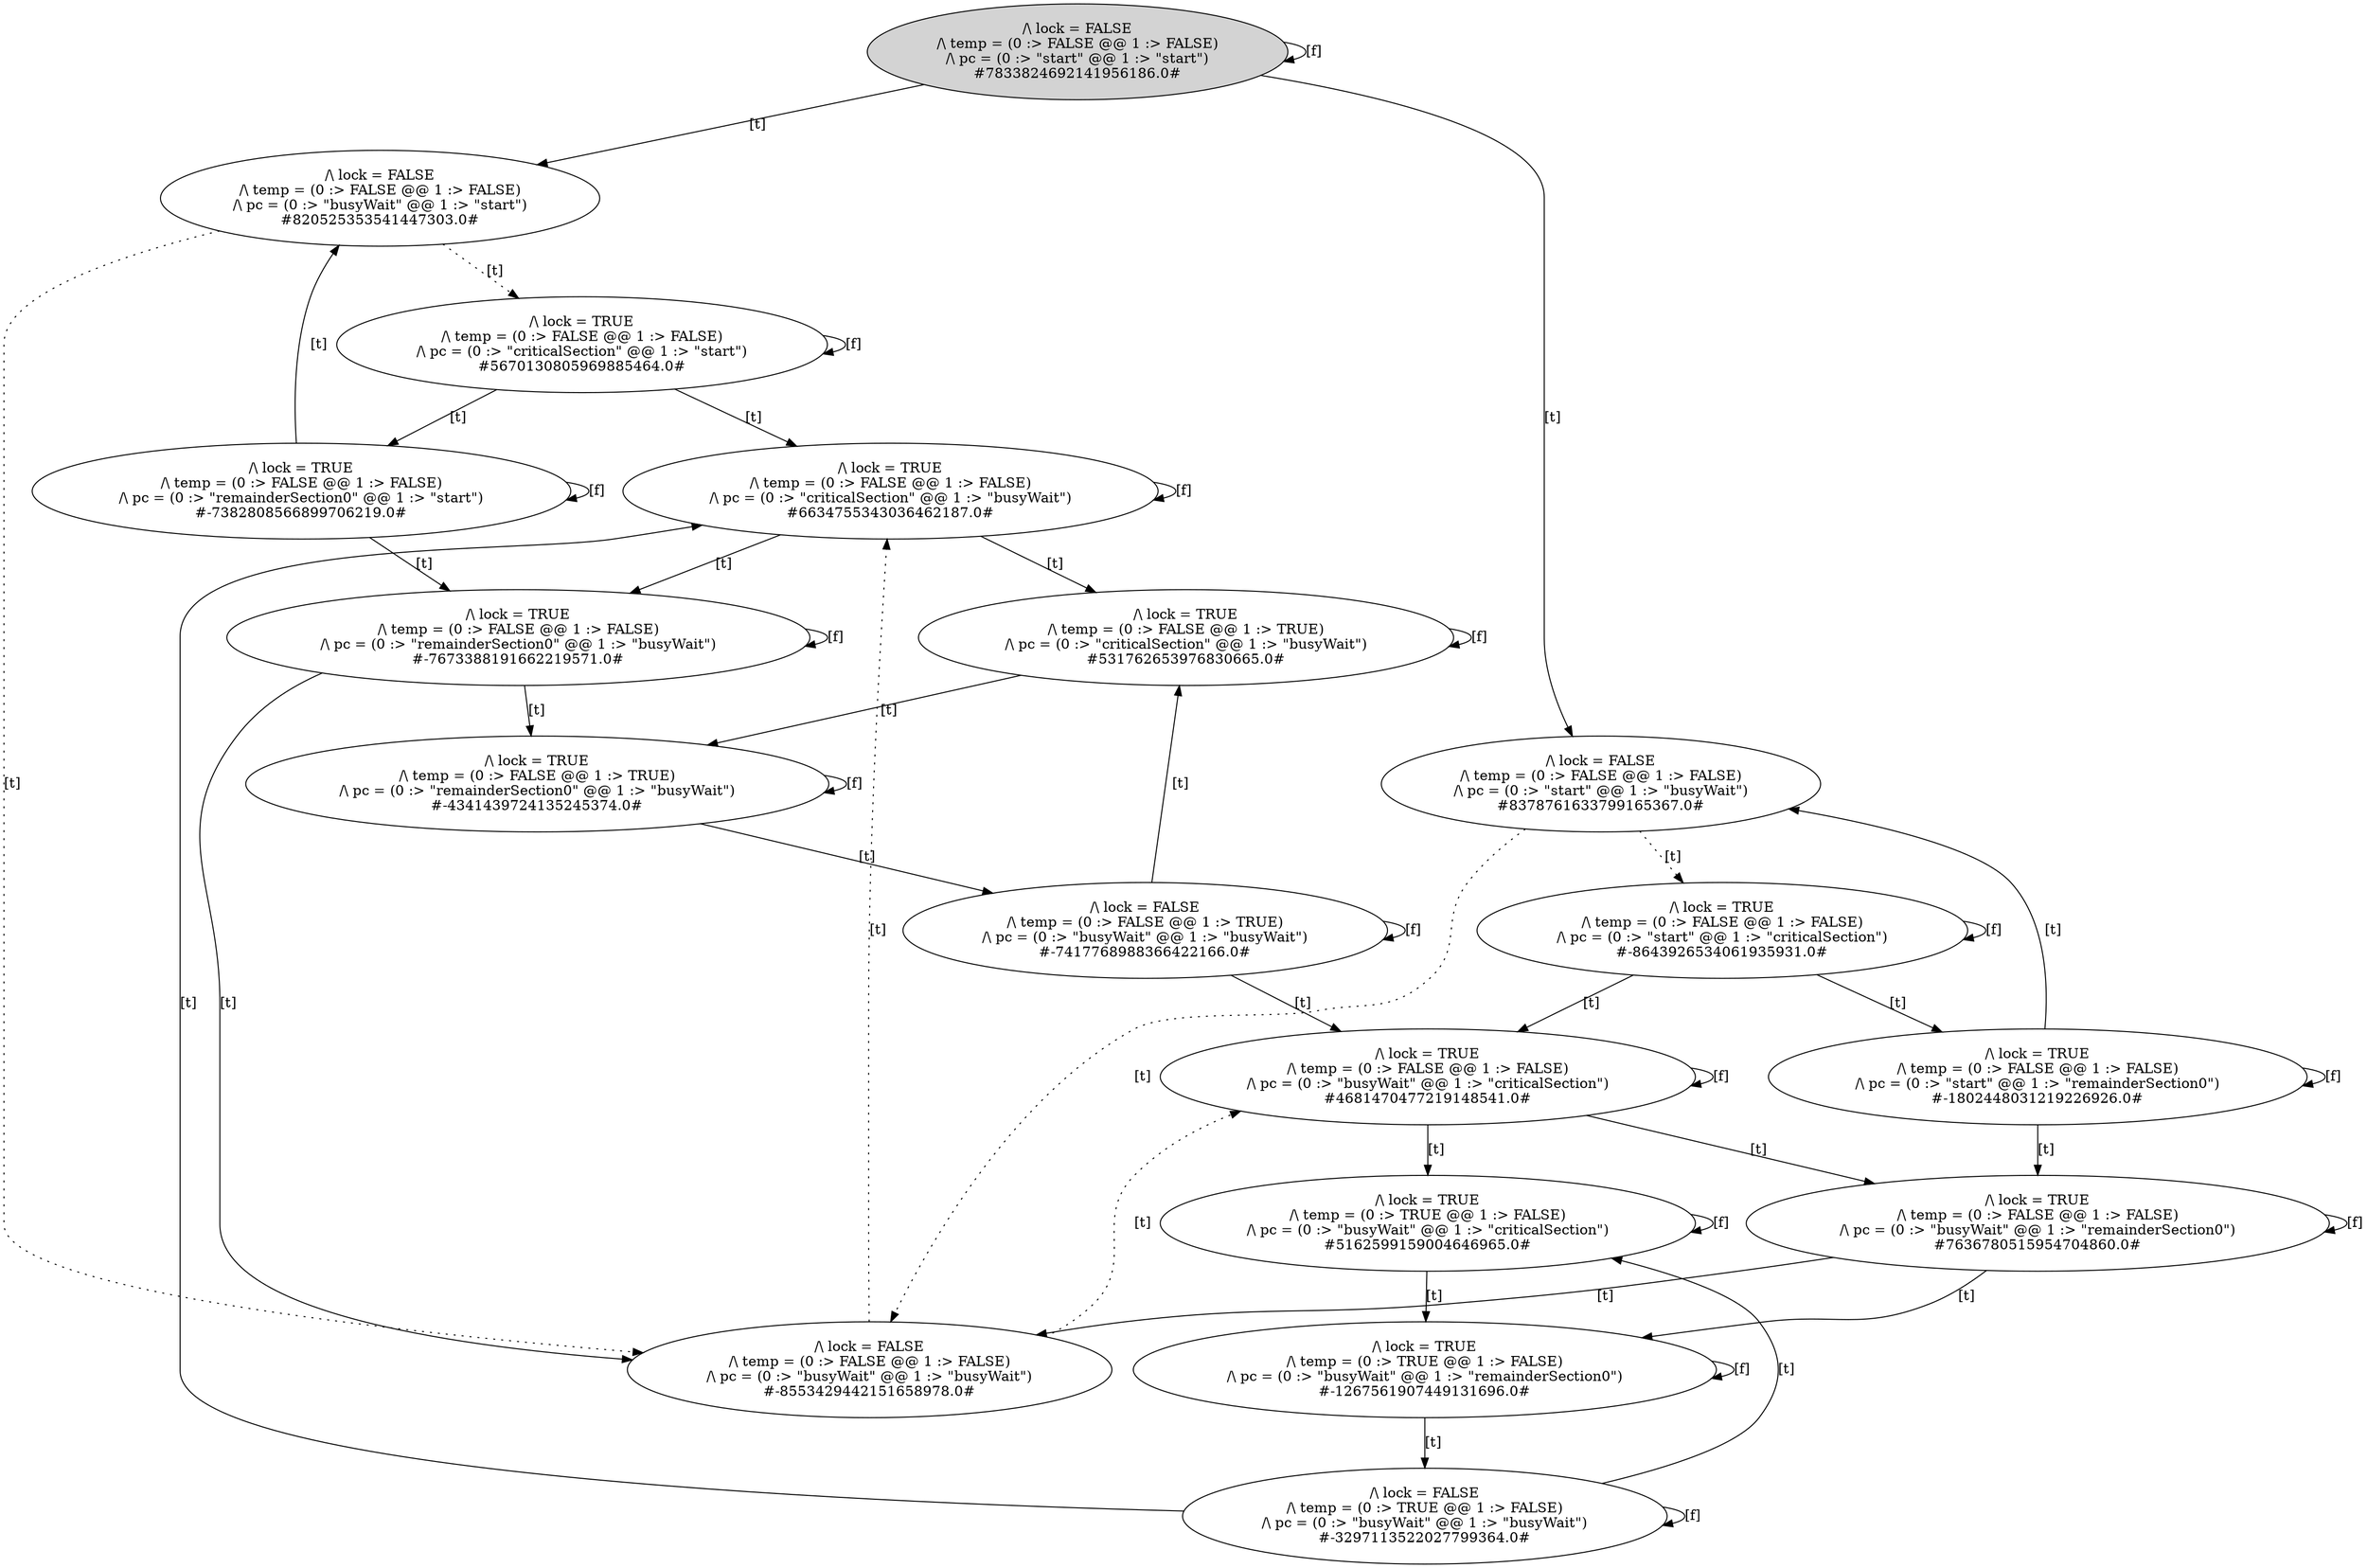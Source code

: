 digraph DiskGraph {
"7833824692141956186.0" [style = filled] [label="/\\ lock = FALSE
/\\ temp = (0 :> FALSE @@ 1 :> FALSE)
/\\ pc = (0 :> \"start\" @@ 1 :> \"start\")
#7833824692141956186.0#"]
"7833824692141956186.0" -> "820525353541447303.0" [label="[t]"];
"820525353541447303.0" [label="/\\ lock = FALSE
/\\ temp = (0 :> FALSE @@ 1 :> FALSE)
/\\ pc = (0 :> \"busyWait\" @@ 1 :> \"start\")
#820525353541447303.0#"];
"820525353541447303.0" -> "5670130805969885464.0" [style="dotted"] [label="[t]"];
"820525353541447303.0" -> "-8553429442151658978.0" [style="dotted"] [label="[t]"];
"-8553429442151658978.0" -> "6634755343036462187.0" [style="dotted"] [label="[t]"];
"-8553429442151658978.0" -> "4681470477219148541.0" [style="dotted"] [label="[t]"];
"7833824692141956186.0" -> "8378761633799165367.0" [label="[t]"];
"8378761633799165367.0" [label="/\\ lock = FALSE
/\\ temp = (0 :> FALSE @@ 1 :> FALSE)
/\\ pc = (0 :> \"start\" @@ 1 :> \"busyWait\")
#8378761633799165367.0#"];
"8378761633799165367.0" -> "-8553429442151658978.0" [style="dotted"] [label="[t]"];
"8378761633799165367.0" -> "-8643926534061935931.0" [style="dotted"] [label="[t]"];
"7833824692141956186.0" -> "7833824692141956186.0" [label="[f]"];
"7833824692141956186.0" [label="/\\ lock = FALSE
/\\ temp = (0 :> FALSE @@ 1 :> FALSE)
/\\ pc = (0 :> \"start\" @@ 1 :> \"start\")
#7833824692141956186.0#"];
"-8643926534061935931.0" -> "-1802448031219226926.0" [label="[t]"];
"-1802448031219226926.0" [label="/\\ lock = TRUE
/\\ temp = (0 :> FALSE @@ 1 :> FALSE)
/\\ pc = (0 :> \"start\" @@ 1 :> \"remainderSection0\")
#-1802448031219226926.0#"];
"-8643926534061935931.0" -> "-8643926534061935931.0" [label="[f]"];
"-8643926534061935931.0" [label="/\\ lock = TRUE
/\\ temp = (0 :> FALSE @@ 1 :> FALSE)
/\\ pc = (0 :> \"start\" @@ 1 :> \"criticalSection\")
#-8643926534061935931.0#"];
"-8643926534061935931.0" -> "4681470477219148541.0" [label="[t]"];
"4681470477219148541.0" [label="/\\ lock = TRUE
/\\ temp = (0 :> FALSE @@ 1 :> FALSE)
/\\ pc = (0 :> \"busyWait\" @@ 1 :> \"criticalSection\")
#4681470477219148541.0#"];
"5670130805969885464.0" -> "-7382808566899706219.0" [label="[t]"];
"-7382808566899706219.0" [label="/\\ lock = TRUE
/\\ temp = (0 :> FALSE @@ 1 :> FALSE)
/\\ pc = (0 :> \"remainderSection0\" @@ 1 :> \"start\")
#-7382808566899706219.0#"];
"5670130805969885464.0" -> "5670130805969885464.0" [label="[f]"];
"5670130805969885464.0" [label="/\\ lock = TRUE
/\\ temp = (0 :> FALSE @@ 1 :> FALSE)
/\\ pc = (0 :> \"criticalSection\" @@ 1 :> \"start\")
#5670130805969885464.0#"];
"5670130805969885464.0" -> "6634755343036462187.0" [label="[t]"];
"6634755343036462187.0" [label="/\\ lock = TRUE
/\\ temp = (0 :> FALSE @@ 1 :> FALSE)
/\\ pc = (0 :> \"criticalSection\" @@ 1 :> \"busyWait\")
#6634755343036462187.0#"];
"6634755343036462187.0" -> "531762653976830665.0" [label="[t]"];
"531762653976830665.0" [label="/\\ lock = TRUE
/\\ temp = (0 :> FALSE @@ 1 :> TRUE)
/\\ pc = (0 :> \"criticalSection\" @@ 1 :> \"busyWait\")
#531762653976830665.0#"];
"6634755343036462187.0" -> "6634755343036462187.0" [label="[f]"];
"6634755343036462187.0" [label="/\\ lock = TRUE
/\\ temp = (0 :> FALSE @@ 1 :> FALSE)
/\\ pc = (0 :> \"criticalSection\" @@ 1 :> \"busyWait\")
#6634755343036462187.0#"];
"6634755343036462187.0" -> "-7673388191662219571.0" [label="[t]"];
"-7673388191662219571.0" [label="/\\ lock = TRUE
/\\ temp = (0 :> FALSE @@ 1 :> FALSE)
/\\ pc = (0 :> \"remainderSection0\" @@ 1 :> \"busyWait\")
#-7673388191662219571.0#"];
"4681470477219148541.0" -> "5162599159004646965.0" [label="[t]"];
"5162599159004646965.0" [label="/\\ lock = TRUE
/\\ temp = (0 :> TRUE @@ 1 :> FALSE)
/\\ pc = (0 :> \"busyWait\" @@ 1 :> \"criticalSection\")
#5162599159004646965.0#"];
"4681470477219148541.0" -> "7636780515954704860.0" [label="[t]"];
"7636780515954704860.0" [label="/\\ lock = TRUE
/\\ temp = (0 :> FALSE @@ 1 :> FALSE)
/\\ pc = (0 :> \"busyWait\" @@ 1 :> \"remainderSection0\")
#7636780515954704860.0#"];
"4681470477219148541.0" -> "4681470477219148541.0" [label="[f]"];
"4681470477219148541.0" [label="/\\ lock = TRUE
/\\ temp = (0 :> FALSE @@ 1 :> FALSE)
/\\ pc = (0 :> \"busyWait\" @@ 1 :> \"criticalSection\")
#4681470477219148541.0#"];
"-7382808566899706219.0" -> "-7382808566899706219.0" [label="[f]"];
"-7382808566899706219.0" [label="/\\ lock = TRUE
/\\ temp = (0 :> FALSE @@ 1 :> FALSE)
/\\ pc = (0 :> \"remainderSection0\" @@ 1 :> \"start\")
#-7382808566899706219.0#"];
"-7382808566899706219.0" -> "820525353541447303.0" [label="[t]"];
"820525353541447303.0" [label="/\\ lock = FALSE
/\\ temp = (0 :> FALSE @@ 1 :> FALSE)
/\\ pc = (0 :> \"busyWait\" @@ 1 :> \"start\")
#820525353541447303.0#"];
"-7382808566899706219.0" -> "-7673388191662219571.0" [label="[t]"];
"-7673388191662219571.0" [label="/\\ lock = TRUE
/\\ temp = (0 :> FALSE @@ 1 :> FALSE)
/\\ pc = (0 :> \"remainderSection0\" @@ 1 :> \"busyWait\")
#-7673388191662219571.0#"];
"-7673388191662219571.0" -> "-4341439724135245374.0" [label="[t]"];
"-4341439724135245374.0" [label="/\\ lock = TRUE
/\\ temp = (0 :> FALSE @@ 1 :> TRUE)
/\\ pc = (0 :> \"remainderSection0\" @@ 1 :> \"busyWait\")
#-4341439724135245374.0#"];
"-7673388191662219571.0" -> "-7673388191662219571.0" [label="[f]"];
"-7673388191662219571.0" [label="/\\ lock = TRUE
/\\ temp = (0 :> FALSE @@ 1 :> FALSE)
/\\ pc = (0 :> \"remainderSection0\" @@ 1 :> \"busyWait\")
#-7673388191662219571.0#"];
"-7673388191662219571.0" -> "-8553429442151658978.0" [label="[t]"];
"-8553429442151658978.0" [label="/\\ lock = FALSE
/\\ temp = (0 :> FALSE @@ 1 :> FALSE)
/\\ pc = (0 :> \"busyWait\" @@ 1 :> \"busyWait\")
#-8553429442151658978.0#"];
"-1802448031219226926.0" -> "-1802448031219226926.0" [label="[f]"];
"-1802448031219226926.0" [label="/\\ lock = TRUE
/\\ temp = (0 :> FALSE @@ 1 :> FALSE)
/\\ pc = (0 :> \"start\" @@ 1 :> \"remainderSection0\")
#-1802448031219226926.0#"];
"-1802448031219226926.0" -> "8378761633799165367.0" [label="[t]"];
"8378761633799165367.0" [label="/\\ lock = FALSE
/\\ temp = (0 :> FALSE @@ 1 :> FALSE)
/\\ pc = (0 :> \"start\" @@ 1 :> \"busyWait\")
#8378761633799165367.0#"];
"-1802448031219226926.0" -> "7636780515954704860.0" [label="[t]"];
"7636780515954704860.0" [label="/\\ lock = TRUE
/\\ temp = (0 :> FALSE @@ 1 :> FALSE)
/\\ pc = (0 :> \"busyWait\" @@ 1 :> \"remainderSection0\")
#7636780515954704860.0#"];
"5162599159004646965.0" -> "-1267561907449131696.0" [label="[t]"];
"-1267561907449131696.0" [label="/\\ lock = TRUE
/\\ temp = (0 :> TRUE @@ 1 :> FALSE)
/\\ pc = (0 :> \"busyWait\" @@ 1 :> \"remainderSection0\")
#-1267561907449131696.0#"];
"5162599159004646965.0" -> "5162599159004646965.0" [label="[f]"];
"5162599159004646965.0" [label="/\\ lock = TRUE
/\\ temp = (0 :> TRUE @@ 1 :> FALSE)
/\\ pc = (0 :> \"busyWait\" @@ 1 :> \"criticalSection\")
#5162599159004646965.0#"];
"531762653976830665.0" -> "-4341439724135245374.0" [label="[t]"];
"-4341439724135245374.0" [label="/\\ lock = TRUE
/\\ temp = (0 :> FALSE @@ 1 :> TRUE)
/\\ pc = (0 :> \"remainderSection0\" @@ 1 :> \"busyWait\")
#-4341439724135245374.0#"];
"531762653976830665.0" -> "531762653976830665.0" [label="[f]"];
"531762653976830665.0" [label="/\\ lock = TRUE
/\\ temp = (0 :> FALSE @@ 1 :> TRUE)
/\\ pc = (0 :> \"criticalSection\" @@ 1 :> \"busyWait\")
#531762653976830665.0#"];
"-4341439724135245374.0" -> "-4341439724135245374.0" [label="[f]"];
"-4341439724135245374.0" [label="/\\ lock = TRUE
/\\ temp = (0 :> FALSE @@ 1 :> TRUE)
/\\ pc = (0 :> \"remainderSection0\" @@ 1 :> \"busyWait\")
#-4341439724135245374.0#"];
"-4341439724135245374.0" -> "-7417768988366422166.0" [label="[t]"];
"-7417768988366422166.0" [label="/\\ lock = FALSE
/\\ temp = (0 :> FALSE @@ 1 :> TRUE)
/\\ pc = (0 :> \"busyWait\" @@ 1 :> \"busyWait\")
#-7417768988366422166.0#"];
"-1267561907449131696.0" -> "-1267561907449131696.0" [label="[f]"];
"-1267561907449131696.0" [label="/\\ lock = TRUE
/\\ temp = (0 :> TRUE @@ 1 :> FALSE)
/\\ pc = (0 :> \"busyWait\" @@ 1 :> \"remainderSection0\")
#-1267561907449131696.0#"];
"-1267561907449131696.0" -> "-3297113522027799364.0" [label="[t]"];
"-3297113522027799364.0" [label="/\\ lock = FALSE
/\\ temp = (0 :> TRUE @@ 1 :> FALSE)
/\\ pc = (0 :> \"busyWait\" @@ 1 :> \"busyWait\")
#-3297113522027799364.0#"];
"-7417768988366422166.0" -> "531762653976830665.0" [label="[t]"];
"531762653976830665.0" [label="/\\ lock = TRUE
/\\ temp = (0 :> FALSE @@ 1 :> TRUE)
/\\ pc = (0 :> \"criticalSection\" @@ 1 :> \"busyWait\")
#531762653976830665.0#"];
"-7417768988366422166.0" -> "-7417768988366422166.0" [label="[f]"];
"-7417768988366422166.0" [label="/\\ lock = FALSE
/\\ temp = (0 :> FALSE @@ 1 :> TRUE)
/\\ pc = (0 :> \"busyWait\" @@ 1 :> \"busyWait\")
#-7417768988366422166.0#"];
"-7417768988366422166.0" -> "4681470477219148541.0" [label="[t]"];
"4681470477219148541.0" [label="/\\ lock = TRUE
/\\ temp = (0 :> FALSE @@ 1 :> FALSE)
/\\ pc = (0 :> \"busyWait\" @@ 1 :> \"criticalSection\")
#4681470477219148541.0#"];
"-3297113522027799364.0" -> "5162599159004646965.0" [label="[t]"];
"5162599159004646965.0" [label="/\\ lock = TRUE
/\\ temp = (0 :> TRUE @@ 1 :> FALSE)
/\\ pc = (0 :> \"busyWait\" @@ 1 :> \"criticalSection\")
#5162599159004646965.0#"];
"-3297113522027799364.0" -> "6634755343036462187.0" [label="[t]"];
"6634755343036462187.0" [label="/\\ lock = TRUE
/\\ temp = (0 :> FALSE @@ 1 :> FALSE)
/\\ pc = (0 :> \"criticalSection\" @@ 1 :> \"busyWait\")
#6634755343036462187.0#"];
"-3297113522027799364.0" -> "-3297113522027799364.0" [label="[f]"];
"-3297113522027799364.0" [label="/\\ lock = FALSE
/\\ temp = (0 :> TRUE @@ 1 :> FALSE)
/\\ pc = (0 :> \"busyWait\" @@ 1 :> \"busyWait\")
#-3297113522027799364.0#"];
"7636780515954704860.0" -> "-1267561907449131696.0" [label="[t]"];
"-1267561907449131696.0" [label="/\\ lock = TRUE
/\\ temp = (0 :> TRUE @@ 1 :> FALSE)
/\\ pc = (0 :> \"busyWait\" @@ 1 :> \"remainderSection0\")
#-1267561907449131696.0#"];
"7636780515954704860.0" -> "7636780515954704860.0" [label="[f]"];
"7636780515954704860.0" [label="/\\ lock = TRUE
/\\ temp = (0 :> FALSE @@ 1 :> FALSE)
/\\ pc = (0 :> \"busyWait\" @@ 1 :> \"remainderSection0\")
#7636780515954704860.0#"];
"7636780515954704860.0" -> "-8553429442151658978.0" [label="[t]"];
"-8553429442151658978.0" [label="/\\ lock = FALSE
/\\ temp = (0 :> FALSE @@ 1 :> FALSE)
/\\ pc = (0 :> \"busyWait\" @@ 1 :> \"busyWait\")
#-8553429442151658978.0#"];
}